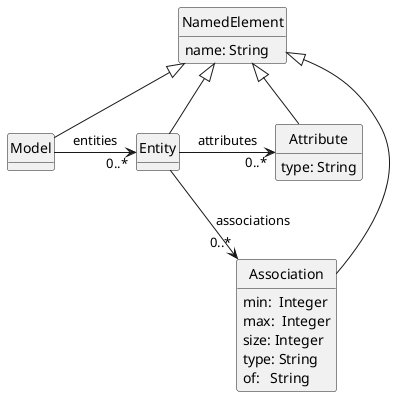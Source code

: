 @startuml
skinparam monochrome true
skinparam shadowing false
skinparam classAttributeIconSize 0

class NamedElement {
  name: String
}

class Model {
}

class Entity {
}

class Attribute {
  type: String
}

class Association {
  min:  Integer
  max:  Integer
  size: Integer
  type: String
  of:   String
}


NamedElement <|-- Model
NamedElement <|-- Entity
NamedElement <|-- Attribute
NamedElement <|-- Association

Model -right-> "0..*" Entity : entities
Entity -right-> "0..*" Attribute: attributes
Entity -down-> "0..*" Association: associations

hide circle
hide methods
@enduml
